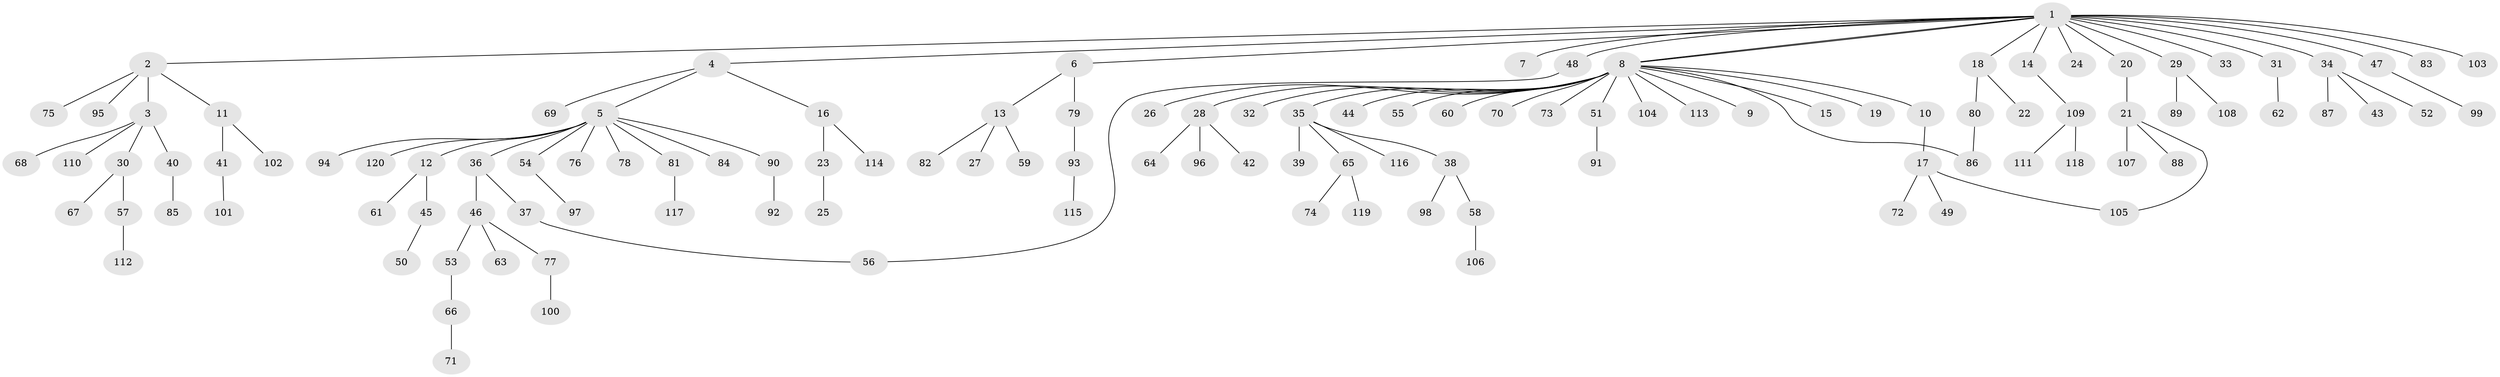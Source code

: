// coarse degree distribution, {33: 0.011235955056179775, 6: 0.011235955056179775, 5: 0.02247191011235955, 3: 0.07865168539325842, 12: 0.011235955056179775, 1: 0.651685393258427, 2: 0.19101123595505617, 4: 0.02247191011235955}
// Generated by graph-tools (version 1.1) at 2025/51/02/27/25 19:51:56]
// undirected, 120 vertices, 123 edges
graph export_dot {
graph [start="1"]
  node [color=gray90,style=filled];
  1;
  2;
  3;
  4;
  5;
  6;
  7;
  8;
  9;
  10;
  11;
  12;
  13;
  14;
  15;
  16;
  17;
  18;
  19;
  20;
  21;
  22;
  23;
  24;
  25;
  26;
  27;
  28;
  29;
  30;
  31;
  32;
  33;
  34;
  35;
  36;
  37;
  38;
  39;
  40;
  41;
  42;
  43;
  44;
  45;
  46;
  47;
  48;
  49;
  50;
  51;
  52;
  53;
  54;
  55;
  56;
  57;
  58;
  59;
  60;
  61;
  62;
  63;
  64;
  65;
  66;
  67;
  68;
  69;
  70;
  71;
  72;
  73;
  74;
  75;
  76;
  77;
  78;
  79;
  80;
  81;
  82;
  83;
  84;
  85;
  86;
  87;
  88;
  89;
  90;
  91;
  92;
  93;
  94;
  95;
  96;
  97;
  98;
  99;
  100;
  101;
  102;
  103;
  104;
  105;
  106;
  107;
  108;
  109;
  110;
  111;
  112;
  113;
  114;
  115;
  116;
  117;
  118;
  119;
  120;
  1 -- 2;
  1 -- 4;
  1 -- 6;
  1 -- 7;
  1 -- 8;
  1 -- 8;
  1 -- 14;
  1 -- 18;
  1 -- 20;
  1 -- 24;
  1 -- 29;
  1 -- 31;
  1 -- 33;
  1 -- 34;
  1 -- 47;
  1 -- 48;
  1 -- 83;
  1 -- 103;
  2 -- 3;
  2 -- 11;
  2 -- 75;
  2 -- 95;
  3 -- 30;
  3 -- 40;
  3 -- 68;
  3 -- 110;
  4 -- 5;
  4 -- 16;
  4 -- 69;
  5 -- 12;
  5 -- 36;
  5 -- 54;
  5 -- 76;
  5 -- 78;
  5 -- 81;
  5 -- 84;
  5 -- 90;
  5 -- 94;
  5 -- 120;
  6 -- 13;
  6 -- 79;
  8 -- 9;
  8 -- 10;
  8 -- 15;
  8 -- 19;
  8 -- 26;
  8 -- 28;
  8 -- 32;
  8 -- 35;
  8 -- 44;
  8 -- 51;
  8 -- 55;
  8 -- 60;
  8 -- 70;
  8 -- 73;
  8 -- 86;
  8 -- 104;
  8 -- 113;
  10 -- 17;
  11 -- 41;
  11 -- 102;
  12 -- 45;
  12 -- 61;
  13 -- 27;
  13 -- 59;
  13 -- 82;
  14 -- 109;
  16 -- 23;
  16 -- 114;
  17 -- 49;
  17 -- 72;
  17 -- 105;
  18 -- 22;
  18 -- 80;
  20 -- 21;
  21 -- 88;
  21 -- 105;
  21 -- 107;
  23 -- 25;
  28 -- 42;
  28 -- 64;
  28 -- 96;
  29 -- 89;
  29 -- 108;
  30 -- 57;
  30 -- 67;
  31 -- 62;
  34 -- 43;
  34 -- 52;
  34 -- 87;
  35 -- 38;
  35 -- 39;
  35 -- 65;
  35 -- 116;
  36 -- 37;
  36 -- 46;
  37 -- 56;
  38 -- 58;
  38 -- 98;
  40 -- 85;
  41 -- 101;
  45 -- 50;
  46 -- 53;
  46 -- 63;
  46 -- 77;
  47 -- 99;
  48 -- 56;
  51 -- 91;
  53 -- 66;
  54 -- 97;
  57 -- 112;
  58 -- 106;
  65 -- 74;
  65 -- 119;
  66 -- 71;
  77 -- 100;
  79 -- 93;
  80 -- 86;
  81 -- 117;
  90 -- 92;
  93 -- 115;
  109 -- 111;
  109 -- 118;
}
